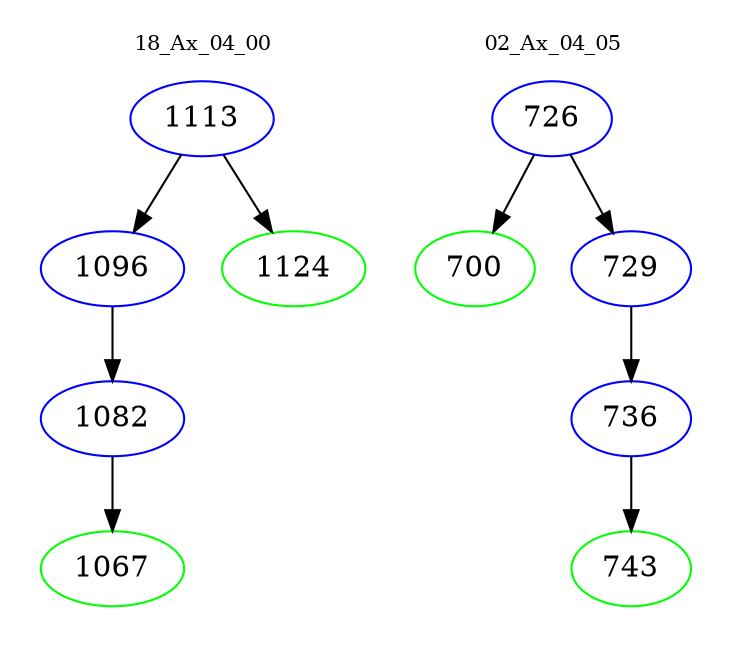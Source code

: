 digraph{
subgraph cluster_0 {
color = white
label = "18_Ax_04_00";
fontsize=10;
T0_1113 [label="1113", color="blue"]
T0_1113 -> T0_1096 [color="black"]
T0_1096 [label="1096", color="blue"]
T0_1096 -> T0_1082 [color="black"]
T0_1082 [label="1082", color="blue"]
T0_1082 -> T0_1067 [color="black"]
T0_1067 [label="1067", color="green"]
T0_1113 -> T0_1124 [color="black"]
T0_1124 [label="1124", color="green"]
}
subgraph cluster_1 {
color = white
label = "02_Ax_04_05";
fontsize=10;
T1_726 [label="726", color="blue"]
T1_726 -> T1_700 [color="black"]
T1_700 [label="700", color="green"]
T1_726 -> T1_729 [color="black"]
T1_729 [label="729", color="blue"]
T1_729 -> T1_736 [color="black"]
T1_736 [label="736", color="blue"]
T1_736 -> T1_743 [color="black"]
T1_743 [label="743", color="green"]
}
}
